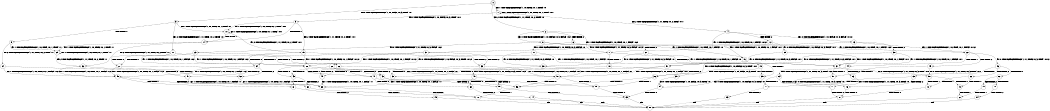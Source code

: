 digraph BCG {
size = "7, 10.5";
center = TRUE;
node [shape = circle];
0 [peripheries = 2];
0 -> 1 [label = "EX !1 !ATOMIC_EXCH_BRANCH (1, +0, TRUE, +0, 1, TRUE) !:0:"];
0 -> 2 [label = "EX !2 !ATOMIC_EXCH_BRANCH (1, +1, TRUE, +0, 2, TRUE) !:0:"];
0 -> 3 [label = "EX !0 !ATOMIC_EXCH_BRANCH (1, +0, FALSE, +0, 3, TRUE) !:0:"];
1 -> 4 [label = "EX !2 !ATOMIC_EXCH_BRANCH (1, +1, TRUE, +0, 2, TRUE) !:0:1:"];
1 -> 5 [label = "EX !0 !ATOMIC_EXCH_BRANCH (1, +0, FALSE, +0, 3, TRUE) !:0:1:"];
1 -> 1 [label = "EX !1 !ATOMIC_EXCH_BRANCH (1, +0, TRUE, +0, 1, TRUE) !:0:1:"];
2 -> 6 [label = "TERMINATE !2"];
2 -> 7 [label = "EX !1 !ATOMIC_EXCH_BRANCH (1, +0, TRUE, +0, 1, FALSE) !:0:2:"];
2 -> 8 [label = "EX !0 !ATOMIC_EXCH_BRANCH (1, +0, FALSE, +0, 3, FALSE) !:0:2:"];
3 -> 9 [label = "TERMINATE !0"];
3 -> 10 [label = "EX !1 !ATOMIC_EXCH_BRANCH (1, +0, TRUE, +0, 1, TRUE) !:0:"];
3 -> 11 [label = "EX !2 !ATOMIC_EXCH_BRANCH (1, +1, TRUE, +0, 2, TRUE) !:0:"];
4 -> 12 [label = "TERMINATE !2"];
4 -> 13 [label = "EX !0 !ATOMIC_EXCH_BRANCH (1, +0, FALSE, +0, 3, FALSE) !:0:1:2:"];
4 -> 7 [label = "EX !1 !ATOMIC_EXCH_BRANCH (1, +0, TRUE, +0, 1, FALSE) !:0:1:2:"];
5 -> 14 [label = "TERMINATE !0"];
5 -> 15 [label = "EX !2 !ATOMIC_EXCH_BRANCH (1, +1, TRUE, +0, 2, TRUE) !:0:1:"];
5 -> 10 [label = "EX !1 !ATOMIC_EXCH_BRANCH (1, +0, TRUE, +0, 1, TRUE) !:0:1:"];
6 -> 16 [label = "EX !1 !ATOMIC_EXCH_BRANCH (1, +0, TRUE, +0, 1, FALSE) !:0:"];
6 -> 17 [label = "EX !0 !ATOMIC_EXCH_BRANCH (1, +0, FALSE, +0, 3, FALSE) !:0:"];
7 -> 18 [label = "TERMINATE !1"];
7 -> 19 [label = "TERMINATE !2"];
7 -> 20 [label = "EX !0 !ATOMIC_EXCH_BRANCH (1, +0, FALSE, +0, 3, TRUE) !:0:1:2:"];
8 -> 21 [label = "TERMINATE !2"];
8 -> 22 [label = "EX !1 !ATOMIC_EXCH_BRANCH (1, +0, TRUE, +0, 1, FALSE) !:0:2:"];
8 -> 23 [label = "EX !0 !ATOMIC_EXCH_BRANCH (1, +1, TRUE, +0, 3, FALSE) !:0:2:"];
9 -> 24 [label = "EX !2 !ATOMIC_EXCH_BRANCH (1, +1, TRUE, +0, 2, TRUE) !:1:"];
9 -> 25 [label = "EX !1 !ATOMIC_EXCH_BRANCH (1, +0, TRUE, +0, 1, TRUE) !:1:"];
10 -> 14 [label = "TERMINATE !0"];
10 -> 15 [label = "EX !2 !ATOMIC_EXCH_BRANCH (1, +1, TRUE, +0, 2, TRUE) !:0:1:"];
10 -> 10 [label = "EX !1 !ATOMIC_EXCH_BRANCH (1, +0, TRUE, +0, 1, TRUE) !:0:1:"];
11 -> 26 [label = "TERMINATE !2"];
11 -> 27 [label = "TERMINATE !0"];
11 -> 28 [label = "EX !1 !ATOMIC_EXCH_BRANCH (1, +0, TRUE, +0, 1, FALSE) !:0:2:"];
12 -> 29 [label = "EX !0 !ATOMIC_EXCH_BRANCH (1, +0, FALSE, +0, 3, FALSE) !:0:1:"];
12 -> 16 [label = "EX !1 !ATOMIC_EXCH_BRANCH (1, +0, TRUE, +0, 1, FALSE) !:0:1:"];
13 -> 30 [label = "TERMINATE !2"];
13 -> 22 [label = "EX !1 !ATOMIC_EXCH_BRANCH (1, +0, TRUE, +0, 1, FALSE) !:0:1:2:"];
13 -> 31 [label = "EX !0 !ATOMIC_EXCH_BRANCH (1, +1, TRUE, +0, 3, FALSE) !:0:1:2:"];
14 -> 32 [label = "EX !2 !ATOMIC_EXCH_BRANCH (1, +1, TRUE, +0, 2, TRUE) !:1:"];
14 -> 25 [label = "EX !1 !ATOMIC_EXCH_BRANCH (1, +0, TRUE, +0, 1, TRUE) !:1:"];
15 -> 33 [label = "TERMINATE !2"];
15 -> 34 [label = "TERMINATE !0"];
15 -> 28 [label = "EX !1 !ATOMIC_EXCH_BRANCH (1, +0, TRUE, +0, 1, FALSE) !:0:1:2:"];
16 -> 35 [label = "TERMINATE !1"];
16 -> 36 [label = "EX !0 !ATOMIC_EXCH_BRANCH (1, +0, FALSE, +0, 3, TRUE) !:0:1:"];
17 -> 37 [label = "EX !1 !ATOMIC_EXCH_BRANCH (1, +0, TRUE, +0, 1, FALSE) !:0:"];
17 -> 38 [label = "EX !0 !ATOMIC_EXCH_BRANCH (1, +1, TRUE, +0, 3, FALSE) !:0:"];
18 -> 39 [label = "TERMINATE !2"];
18 -> 40 [label = "EX !0 !ATOMIC_EXCH_BRANCH (1, +0, FALSE, +0, 3, TRUE) !:0:2:"];
19 -> 35 [label = "TERMINATE !1"];
19 -> 36 [label = "EX !0 !ATOMIC_EXCH_BRANCH (1, +0, FALSE, +0, 3, TRUE) !:0:1:"];
20 -> 41 [label = "TERMINATE !1"];
20 -> 42 [label = "TERMINATE !2"];
20 -> 43 [label = "TERMINATE !0"];
21 -> 37 [label = "EX !1 !ATOMIC_EXCH_BRANCH (1, +0, TRUE, +0, 1, FALSE) !:0:"];
21 -> 38 [label = "EX !0 !ATOMIC_EXCH_BRANCH (1, +1, TRUE, +0, 3, FALSE) !:0:"];
22 -> 44 [label = "TERMINATE !1"];
22 -> 45 [label = "TERMINATE !2"];
22 -> 46 [label = "EX !0 !ATOMIC_EXCH_BRANCH (1, +1, TRUE, +0, 3, TRUE) !:0:1:2:"];
23 -> 26 [label = "TERMINATE !2"];
23 -> 27 [label = "TERMINATE !0"];
23 -> 28 [label = "EX !1 !ATOMIC_EXCH_BRANCH (1, +0, TRUE, +0, 1, FALSE) !:0:2:"];
24 -> 47 [label = "TERMINATE !2"];
24 -> 48 [label = "EX !1 !ATOMIC_EXCH_BRANCH (1, +0, TRUE, +0, 1, FALSE) !:1:2:"];
25 -> 32 [label = "EX !2 !ATOMIC_EXCH_BRANCH (1, +1, TRUE, +0, 2, TRUE) !:1:"];
25 -> 25 [label = "EX !1 !ATOMIC_EXCH_BRANCH (1, +0, TRUE, +0, 1, TRUE) !:1:"];
26 -> 49 [label = "TERMINATE !0"];
26 -> 50 [label = "EX !1 !ATOMIC_EXCH_BRANCH (1, +0, TRUE, +0, 1, FALSE) !:0:"];
27 -> 47 [label = "TERMINATE !2"];
27 -> 48 [label = "EX !1 !ATOMIC_EXCH_BRANCH (1, +0, TRUE, +0, 1, FALSE) !:1:2:"];
28 -> 41 [label = "TERMINATE !1"];
28 -> 42 [label = "TERMINATE !2"];
28 -> 43 [label = "TERMINATE !0"];
29 -> 37 [label = "EX !1 !ATOMIC_EXCH_BRANCH (1, +0, TRUE, +0, 1, FALSE) !:0:1:"];
29 -> 51 [label = "EX !0 !ATOMIC_EXCH_BRANCH (1, +1, TRUE, +0, 3, FALSE) !:0:1:"];
30 -> 37 [label = "EX !1 !ATOMIC_EXCH_BRANCH (1, +0, TRUE, +0, 1, FALSE) !:0:1:"];
30 -> 51 [label = "EX !0 !ATOMIC_EXCH_BRANCH (1, +1, TRUE, +0, 3, FALSE) !:0:1:"];
31 -> 33 [label = "TERMINATE !2"];
31 -> 34 [label = "TERMINATE !0"];
31 -> 28 [label = "EX !1 !ATOMIC_EXCH_BRANCH (1, +0, TRUE, +0, 1, FALSE) !:0:1:2:"];
32 -> 52 [label = "TERMINATE !2"];
32 -> 48 [label = "EX !1 !ATOMIC_EXCH_BRANCH (1, +0, TRUE, +0, 1, FALSE) !:1:2:"];
33 -> 53 [label = "TERMINATE !0"];
33 -> 50 [label = "EX !1 !ATOMIC_EXCH_BRANCH (1, +0, TRUE, +0, 1, FALSE) !:0:1:"];
34 -> 52 [label = "TERMINATE !2"];
34 -> 48 [label = "EX !1 !ATOMIC_EXCH_BRANCH (1, +0, TRUE, +0, 1, FALSE) !:1:2:"];
35 -> 54 [label = "EX !0 !ATOMIC_EXCH_BRANCH (1, +0, FALSE, +0, 3, TRUE) !:0:"];
36 -> 55 [label = "TERMINATE !1"];
36 -> 56 [label = "TERMINATE !0"];
37 -> 57 [label = "TERMINATE !1"];
37 -> 58 [label = "EX !0 !ATOMIC_EXCH_BRANCH (1, +1, TRUE, +0, 3, TRUE) !:0:1:"];
38 -> 49 [label = "TERMINATE !0"];
38 -> 50 [label = "EX !1 !ATOMIC_EXCH_BRANCH (1, +0, TRUE, +0, 1, FALSE) !:0:"];
39 -> 54 [label = "EX !0 !ATOMIC_EXCH_BRANCH (1, +0, FALSE, +0, 3, TRUE) !:0:"];
40 -> 59 [label = "TERMINATE !2"];
40 -> 60 [label = "TERMINATE !0"];
41 -> 59 [label = "TERMINATE !2"];
41 -> 60 [label = "TERMINATE !0"];
42 -> 55 [label = "TERMINATE !1"];
42 -> 56 [label = "TERMINATE !0"];
43 -> 61 [label = "TERMINATE !1"];
43 -> 62 [label = "TERMINATE !2"];
44 -> 63 [label = "TERMINATE !2"];
44 -> 64 [label = "EX !0 !ATOMIC_EXCH_BRANCH (1, +1, TRUE, +0, 3, TRUE) !:0:2:"];
45 -> 57 [label = "TERMINATE !1"];
45 -> 58 [label = "EX !0 !ATOMIC_EXCH_BRANCH (1, +1, TRUE, +0, 3, TRUE) !:0:1:"];
46 -> 65 [label = "TERMINATE !1"];
46 -> 66 [label = "TERMINATE !2"];
46 -> 67 [label = "TERMINATE !0"];
47 -> 68 [label = "EX !1 !ATOMIC_EXCH_BRANCH (1, +0, TRUE, +0, 1, FALSE) !:1:"];
48 -> 61 [label = "TERMINATE !1"];
48 -> 62 [label = "TERMINATE !2"];
49 -> 68 [label = "EX !1 !ATOMIC_EXCH_BRANCH (1, +0, TRUE, +0, 1, FALSE) !:1:"];
50 -> 55 [label = "TERMINATE !1"];
50 -> 56 [label = "TERMINATE !0"];
51 -> 53 [label = "TERMINATE !0"];
51 -> 50 [label = "EX !1 !ATOMIC_EXCH_BRANCH (1, +0, TRUE, +0, 1, FALSE) !:0:1:"];
52 -> 68 [label = "EX !1 !ATOMIC_EXCH_BRANCH (1, +0, TRUE, +0, 1, FALSE) !:1:"];
53 -> 68 [label = "EX !1 !ATOMIC_EXCH_BRANCH (1, +0, TRUE, +0, 1, FALSE) !:1:"];
54 -> 69 [label = "TERMINATE !0"];
55 -> 69 [label = "TERMINATE !0"];
56 -> 70 [label = "TERMINATE !1"];
57 -> 71 [label = "EX !0 !ATOMIC_EXCH_BRANCH (1, +1, TRUE, +0, 3, TRUE) !:0:"];
58 -> 72 [label = "TERMINATE !1"];
58 -> 73 [label = "TERMINATE !0"];
59 -> 69 [label = "TERMINATE !0"];
60 -> 74 [label = "TERMINATE !2"];
61 -> 75 [label = "TERMINATE !2"];
62 -> 70 [label = "TERMINATE !1"];
63 -> 71 [label = "EX !0 !ATOMIC_EXCH_BRANCH (1, +1, TRUE, +0, 3, TRUE) !:0:"];
64 -> 76 [label = "TERMINATE !2"];
64 -> 77 [label = "TERMINATE !0"];
65 -> 76 [label = "TERMINATE !2"];
65 -> 77 [label = "TERMINATE !0"];
66 -> 72 [label = "TERMINATE !1"];
66 -> 73 [label = "TERMINATE !0"];
67 -> 78 [label = "TERMINATE !1"];
67 -> 79 [label = "TERMINATE !2"];
68 -> 70 [label = "TERMINATE !1"];
69 -> 80 [label = "exit"];
70 -> 80 [label = "exit"];
71 -> 81 [label = "TERMINATE !0"];
72 -> 81 [label = "TERMINATE !0"];
73 -> 82 [label = "TERMINATE !1"];
74 -> 80 [label = "exit"];
75 -> 80 [label = "exit"];
76 -> 81 [label = "TERMINATE !0"];
77 -> 83 [label = "TERMINATE !2"];
78 -> 84 [label = "TERMINATE !2"];
79 -> 82 [label = "TERMINATE !1"];
81 -> 80 [label = "exit"];
82 -> 80 [label = "exit"];
83 -> 80 [label = "exit"];
84 -> 80 [label = "exit"];
}
